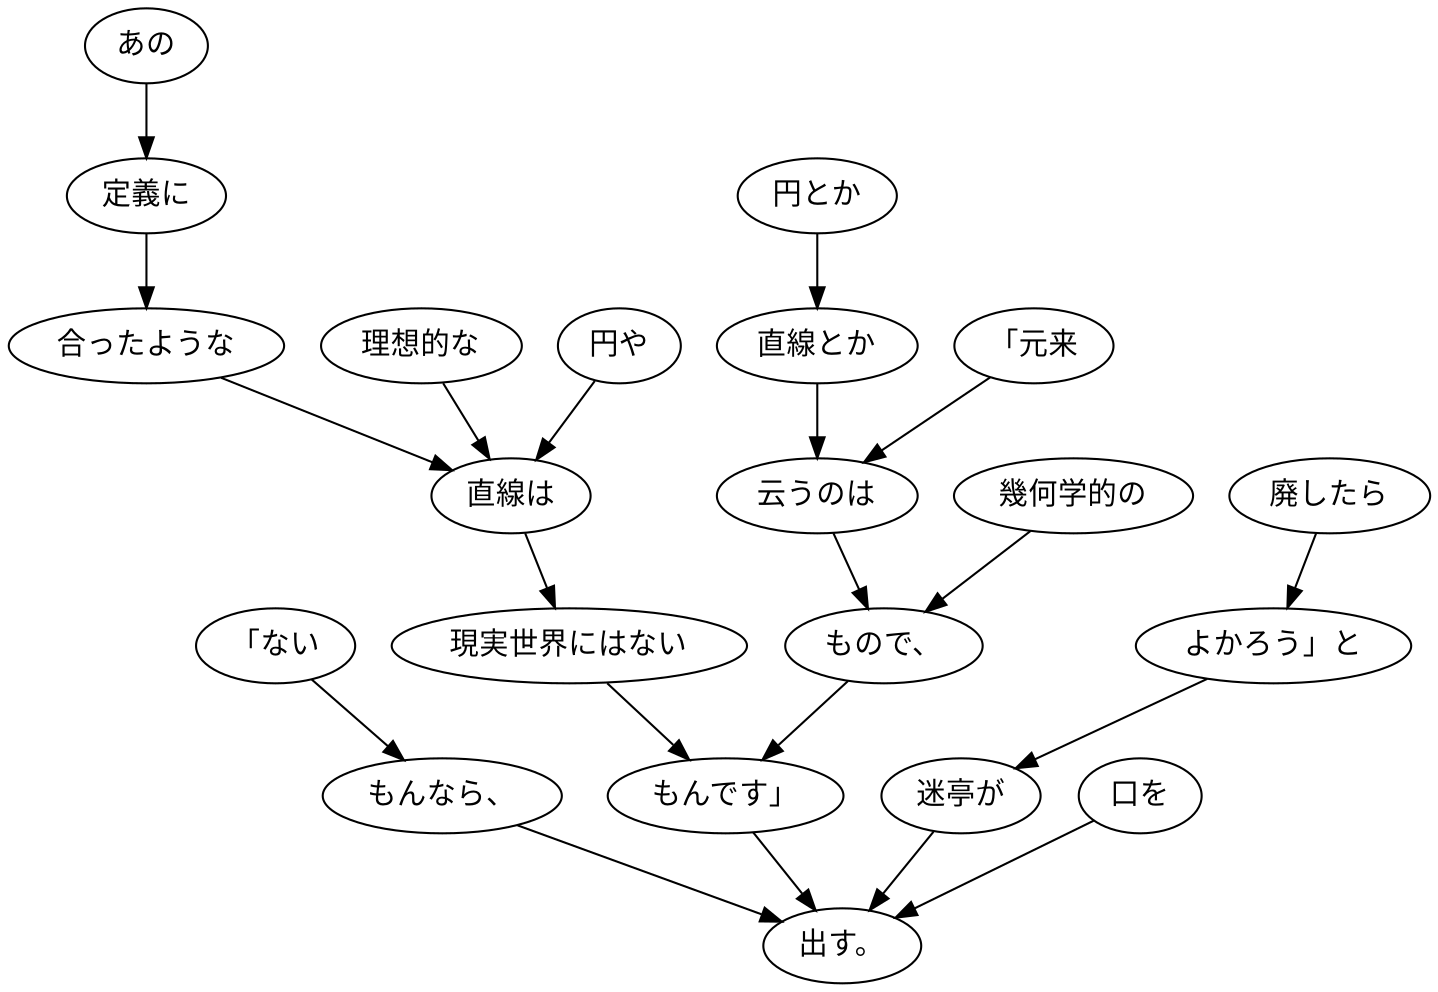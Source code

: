 digraph graph3555 {
	node0 [label="「元来"];
	node1 [label="円とか"];
	node2 [label="直線とか"];
	node3 [label="云うのは"];
	node4 [label="幾何学的の"];
	node5 [label="もので、"];
	node6 [label="あの"];
	node7 [label="定義に"];
	node8 [label="合ったような"];
	node9 [label="理想的な"];
	node10 [label="円や"];
	node11 [label="直線は"];
	node12 [label="現実世界にはない"];
	node13 [label="もんです」"];
	node14 [label="「ない"];
	node15 [label="もんなら、"];
	node16 [label="廃したら"];
	node17 [label="よかろう」と"];
	node18 [label="迷亭が"];
	node19 [label="口を"];
	node20 [label="出す。"];
	node0 -> node3;
	node1 -> node2;
	node2 -> node3;
	node3 -> node5;
	node4 -> node5;
	node5 -> node13;
	node6 -> node7;
	node7 -> node8;
	node8 -> node11;
	node9 -> node11;
	node10 -> node11;
	node11 -> node12;
	node12 -> node13;
	node13 -> node20;
	node14 -> node15;
	node15 -> node20;
	node16 -> node17;
	node17 -> node18;
	node18 -> node20;
	node19 -> node20;
}
